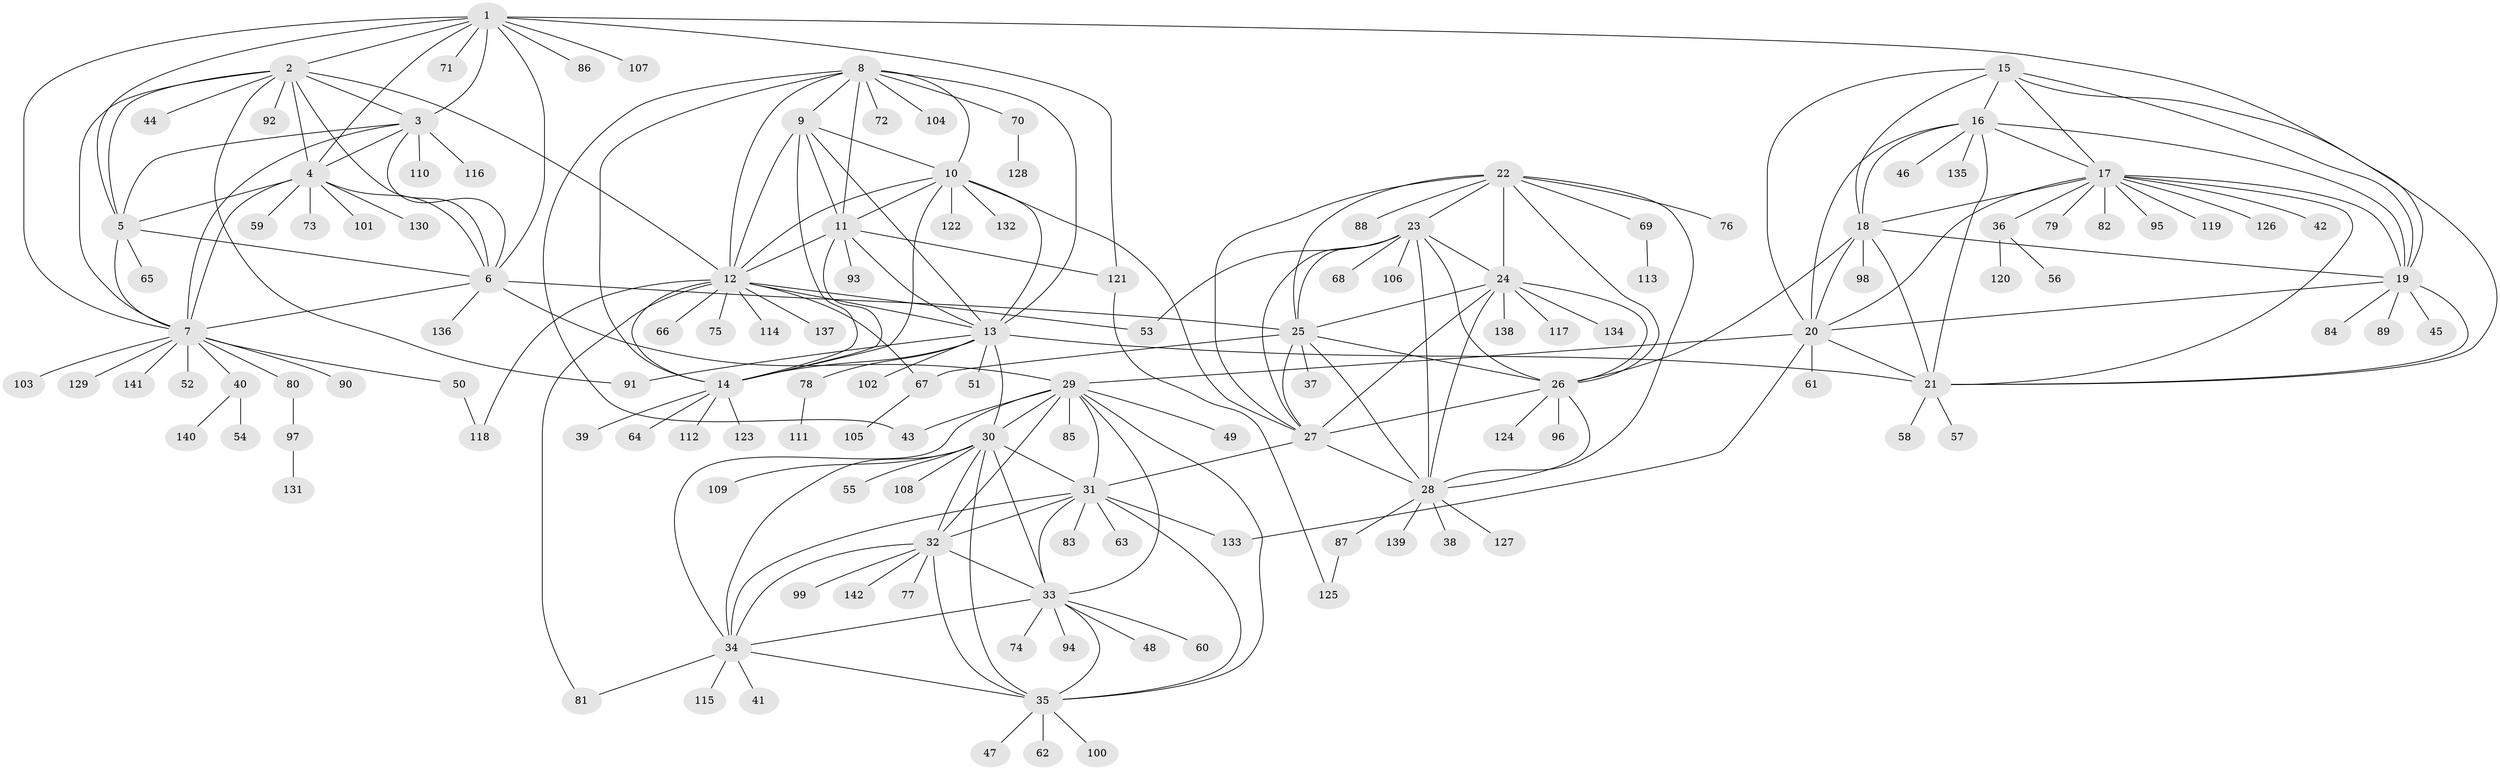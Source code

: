 // coarse degree distribution, {1: 0.6140350877192983, 6: 0.07017543859649122, 9: 0.017543859649122806, 5: 0.05263157894736842, 7: 0.07017543859649122, 8: 0.03508771929824561, 10: 0.03508771929824561, 2: 0.07017543859649122, 3: 0.017543859649122806, 4: 0.017543859649122806}
// Generated by graph-tools (version 1.1) at 2025/37/03/04/25 23:37:42]
// undirected, 142 vertices, 231 edges
graph export_dot {
  node [color=gray90,style=filled];
  1;
  2;
  3;
  4;
  5;
  6;
  7;
  8;
  9;
  10;
  11;
  12;
  13;
  14;
  15;
  16;
  17;
  18;
  19;
  20;
  21;
  22;
  23;
  24;
  25;
  26;
  27;
  28;
  29;
  30;
  31;
  32;
  33;
  34;
  35;
  36;
  37;
  38;
  39;
  40;
  41;
  42;
  43;
  44;
  45;
  46;
  47;
  48;
  49;
  50;
  51;
  52;
  53;
  54;
  55;
  56;
  57;
  58;
  59;
  60;
  61;
  62;
  63;
  64;
  65;
  66;
  67;
  68;
  69;
  70;
  71;
  72;
  73;
  74;
  75;
  76;
  77;
  78;
  79;
  80;
  81;
  82;
  83;
  84;
  85;
  86;
  87;
  88;
  89;
  90;
  91;
  92;
  93;
  94;
  95;
  96;
  97;
  98;
  99;
  100;
  101;
  102;
  103;
  104;
  105;
  106;
  107;
  108;
  109;
  110;
  111;
  112;
  113;
  114;
  115;
  116;
  117;
  118;
  119;
  120;
  121;
  122;
  123;
  124;
  125;
  126;
  127;
  128;
  129;
  130;
  131;
  132;
  133;
  134;
  135;
  136;
  137;
  138;
  139;
  140;
  141;
  142;
  1 -- 2;
  1 -- 3;
  1 -- 4;
  1 -- 5;
  1 -- 6;
  1 -- 7;
  1 -- 19;
  1 -- 71;
  1 -- 86;
  1 -- 107;
  1 -- 121;
  2 -- 3;
  2 -- 4;
  2 -- 5;
  2 -- 6;
  2 -- 7;
  2 -- 12;
  2 -- 44;
  2 -- 91;
  2 -- 92;
  3 -- 4;
  3 -- 5;
  3 -- 6;
  3 -- 7;
  3 -- 110;
  3 -- 116;
  4 -- 5;
  4 -- 6;
  4 -- 7;
  4 -- 59;
  4 -- 73;
  4 -- 101;
  4 -- 130;
  5 -- 6;
  5 -- 7;
  5 -- 65;
  6 -- 7;
  6 -- 25;
  6 -- 29;
  6 -- 136;
  7 -- 40;
  7 -- 50;
  7 -- 52;
  7 -- 80;
  7 -- 90;
  7 -- 103;
  7 -- 129;
  7 -- 141;
  8 -- 9;
  8 -- 10;
  8 -- 11;
  8 -- 12;
  8 -- 13;
  8 -- 14;
  8 -- 43;
  8 -- 70;
  8 -- 72;
  8 -- 104;
  9 -- 10;
  9 -- 11;
  9 -- 12;
  9 -- 13;
  9 -- 14;
  10 -- 11;
  10 -- 12;
  10 -- 13;
  10 -- 14;
  10 -- 27;
  10 -- 122;
  10 -- 132;
  11 -- 12;
  11 -- 13;
  11 -- 14;
  11 -- 93;
  11 -- 121;
  12 -- 13;
  12 -- 14;
  12 -- 53;
  12 -- 66;
  12 -- 67;
  12 -- 75;
  12 -- 81;
  12 -- 114;
  12 -- 118;
  12 -- 137;
  13 -- 14;
  13 -- 21;
  13 -- 30;
  13 -- 51;
  13 -- 78;
  13 -- 91;
  13 -- 102;
  14 -- 39;
  14 -- 64;
  14 -- 112;
  14 -- 123;
  15 -- 16;
  15 -- 17;
  15 -- 18;
  15 -- 19;
  15 -- 20;
  15 -- 21;
  16 -- 17;
  16 -- 18;
  16 -- 19;
  16 -- 20;
  16 -- 21;
  16 -- 46;
  16 -- 135;
  17 -- 18;
  17 -- 19;
  17 -- 20;
  17 -- 21;
  17 -- 36;
  17 -- 42;
  17 -- 79;
  17 -- 82;
  17 -- 95;
  17 -- 119;
  17 -- 126;
  18 -- 19;
  18 -- 20;
  18 -- 21;
  18 -- 26;
  18 -- 98;
  19 -- 20;
  19 -- 21;
  19 -- 45;
  19 -- 84;
  19 -- 89;
  20 -- 21;
  20 -- 29;
  20 -- 61;
  20 -- 133;
  21 -- 57;
  21 -- 58;
  22 -- 23;
  22 -- 24;
  22 -- 25;
  22 -- 26;
  22 -- 27;
  22 -- 28;
  22 -- 69;
  22 -- 76;
  22 -- 88;
  23 -- 24;
  23 -- 25;
  23 -- 26;
  23 -- 27;
  23 -- 28;
  23 -- 53;
  23 -- 68;
  23 -- 106;
  24 -- 25;
  24 -- 26;
  24 -- 27;
  24 -- 28;
  24 -- 117;
  24 -- 134;
  24 -- 138;
  25 -- 26;
  25 -- 27;
  25 -- 28;
  25 -- 37;
  25 -- 67;
  26 -- 27;
  26 -- 28;
  26 -- 96;
  26 -- 124;
  27 -- 28;
  27 -- 31;
  28 -- 38;
  28 -- 87;
  28 -- 127;
  28 -- 139;
  29 -- 30;
  29 -- 31;
  29 -- 32;
  29 -- 33;
  29 -- 34;
  29 -- 35;
  29 -- 43;
  29 -- 49;
  29 -- 85;
  30 -- 31;
  30 -- 32;
  30 -- 33;
  30 -- 34;
  30 -- 35;
  30 -- 55;
  30 -- 108;
  30 -- 109;
  31 -- 32;
  31 -- 33;
  31 -- 34;
  31 -- 35;
  31 -- 63;
  31 -- 83;
  31 -- 133;
  32 -- 33;
  32 -- 34;
  32 -- 35;
  32 -- 77;
  32 -- 99;
  32 -- 142;
  33 -- 34;
  33 -- 35;
  33 -- 48;
  33 -- 60;
  33 -- 74;
  33 -- 94;
  34 -- 35;
  34 -- 41;
  34 -- 81;
  34 -- 115;
  35 -- 47;
  35 -- 62;
  35 -- 100;
  36 -- 56;
  36 -- 120;
  40 -- 54;
  40 -- 140;
  50 -- 118;
  67 -- 105;
  69 -- 113;
  70 -- 128;
  78 -- 111;
  80 -- 97;
  87 -- 125;
  97 -- 131;
  121 -- 125;
}
